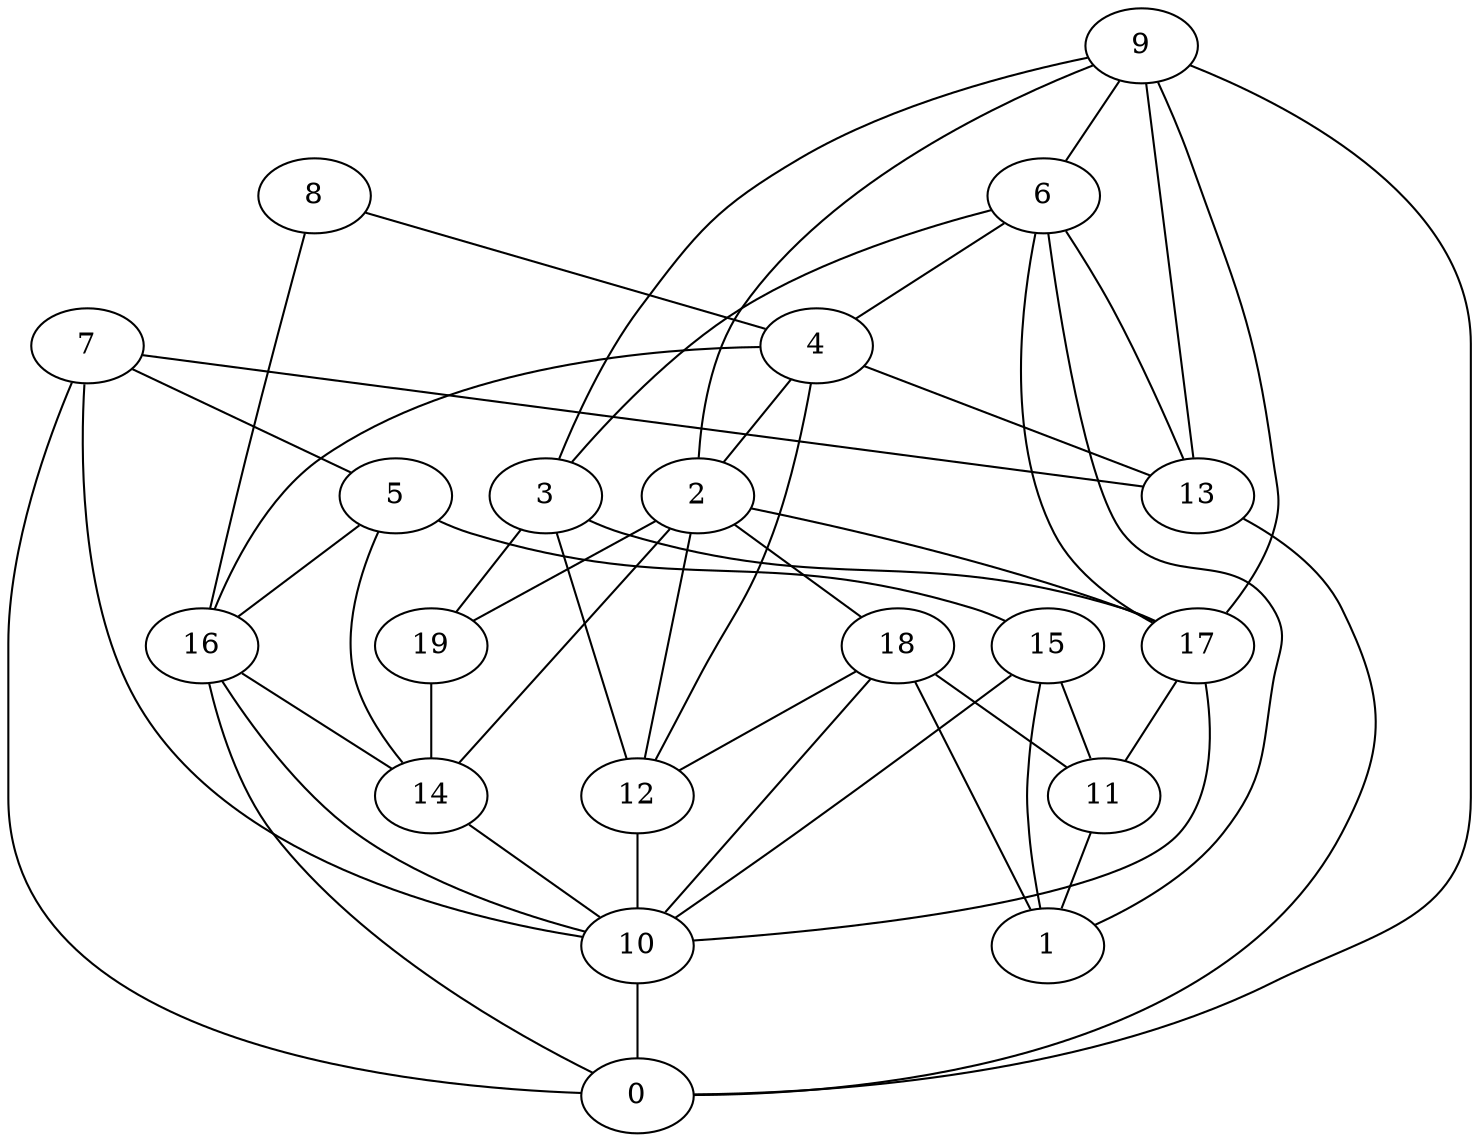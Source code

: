 digraph GG_graph {

subgraph G_graph {
edge [color = black]
"2" -> "17" [dir = none]
"2" -> "18" [dir = none]
"2" -> "19" [dir = none]
"12" -> "10" [dir = none]
"4" -> "13" [dir = none]
"4" -> "2" [dir = none]
"4" -> "16" [dir = none]
"3" -> "19" [dir = none]
"3" -> "12" [dir = none]
"16" -> "14" [dir = none]
"16" -> "0" [dir = none]
"16" -> "10" [dir = none]
"8" -> "4" [dir = none]
"8" -> "16" [dir = none]
"6" -> "4" [dir = none]
"6" -> "17" [dir = none]
"6" -> "3" [dir = none]
"5" -> "15" [dir = none]
"5" -> "16" [dir = none]
"5" -> "14" [dir = none]
"18" -> "1" [dir = none]
"18" -> "10" [dir = none]
"18" -> "12" [dir = none]
"18" -> "11" [dir = none]
"11" -> "1" [dir = none]
"9" -> "3" [dir = none]
"9" -> "0" [dir = none]
"9" -> "2" [dir = none]
"9" -> "6" [dir = none]
"10" -> "0" [dir = none]
"15" -> "1" [dir = none]
"15" -> "11" [dir = none]
"15" -> "10" [dir = none]
"17" -> "11" [dir = none]
"17" -> "10" [dir = none]
"7" -> "0" [dir = none]
"7" -> "10" [dir = none]
"7" -> "13" [dir = none]
"3" -> "17" [dir = none]
"2" -> "14" [dir = none]
"2" -> "12" [dir = none]
"19" -> "14" [dir = none]
"13" -> "0" [dir = none]
"14" -> "10" [dir = none]
"7" -> "5" [dir = none]
"6" -> "13" [dir = none]
"4" -> "12" [dir = none]
"9" -> "17" [dir = none]
"9" -> "13" [dir = none]
"6" -> "1" [dir = none]
}

}
